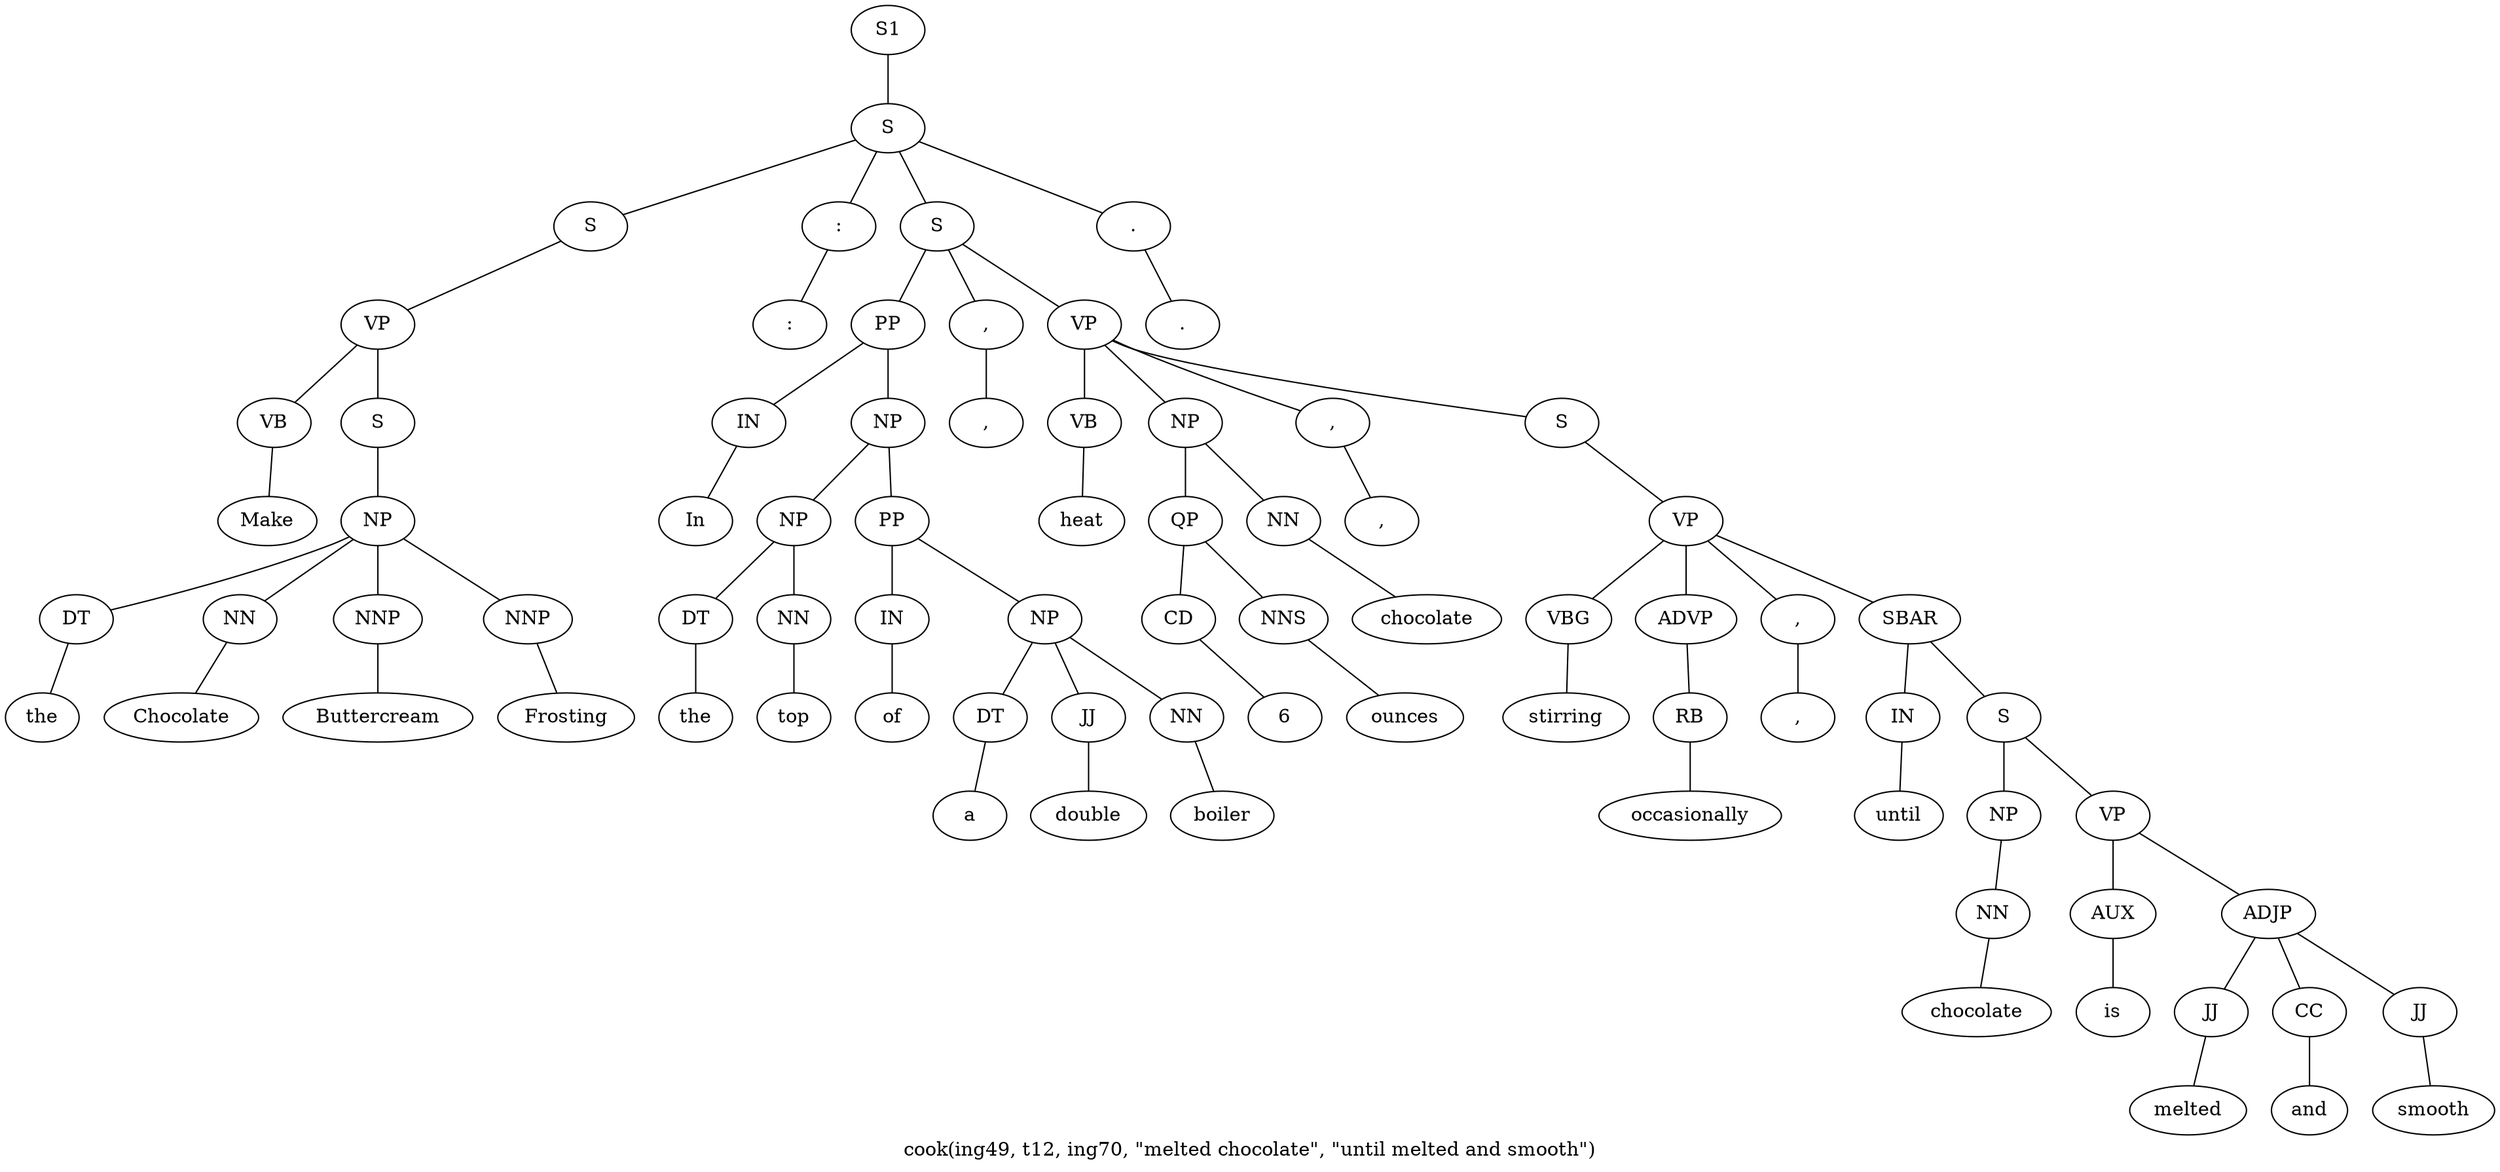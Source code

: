 graph SyntaxGraph {
	label = "cook(ing49, t12, ing70, \"melted chocolate\", \"until melted and smooth\")";
	Node0 [label="S1"];
	Node1 [label="S"];
	Node2 [label="S"];
	Node3 [label="VP"];
	Node4 [label="VB"];
	Node5 [label="Make"];
	Node6 [label="S"];
	Node7 [label="NP"];
	Node8 [label="DT"];
	Node9 [label="the"];
	Node10 [label="NN"];
	Node11 [label="Chocolate"];
	Node12 [label="NNP"];
	Node13 [label="Buttercream"];
	Node14 [label="NNP"];
	Node15 [label="Frosting"];
	Node16 [label=":"];
	Node17 [label=":"];
	Node18 [label="S"];
	Node19 [label="PP"];
	Node20 [label="IN"];
	Node21 [label="In"];
	Node22 [label="NP"];
	Node23 [label="NP"];
	Node24 [label="DT"];
	Node25 [label="the"];
	Node26 [label="NN"];
	Node27 [label="top"];
	Node28 [label="PP"];
	Node29 [label="IN"];
	Node30 [label="of"];
	Node31 [label="NP"];
	Node32 [label="DT"];
	Node33 [label="a"];
	Node34 [label="JJ"];
	Node35 [label="double"];
	Node36 [label="NN"];
	Node37 [label="boiler"];
	Node38 [label=","];
	Node39 [label=","];
	Node40 [label="VP"];
	Node41 [label="VB"];
	Node42 [label="heat"];
	Node43 [label="NP"];
	Node44 [label="QP"];
	Node45 [label="CD"];
	Node46 [label="6"];
	Node47 [label="NNS"];
	Node48 [label="ounces"];
	Node49 [label="NN"];
	Node50 [label="chocolate"];
	Node51 [label=","];
	Node52 [label=","];
	Node53 [label="S"];
	Node54 [label="VP"];
	Node55 [label="VBG"];
	Node56 [label="stirring"];
	Node57 [label="ADVP"];
	Node58 [label="RB"];
	Node59 [label="occasionally"];
	Node60 [label=","];
	Node61 [label=","];
	Node62 [label="SBAR"];
	Node63 [label="IN"];
	Node64 [label="until"];
	Node65 [label="S"];
	Node66 [label="NP"];
	Node67 [label="NN"];
	Node68 [label="chocolate"];
	Node69 [label="VP"];
	Node70 [label="AUX"];
	Node71 [label="is"];
	Node72 [label="ADJP"];
	Node73 [label="JJ"];
	Node74 [label="melted"];
	Node75 [label="CC"];
	Node76 [label="and"];
	Node77 [label="JJ"];
	Node78 [label="smooth"];
	Node79 [label="."];
	Node80 [label="."];

	Node0 -- Node1;
	Node1 -- Node2;
	Node1 -- Node16;
	Node1 -- Node18;
	Node1 -- Node79;
	Node2 -- Node3;
	Node3 -- Node4;
	Node3 -- Node6;
	Node4 -- Node5;
	Node6 -- Node7;
	Node7 -- Node8;
	Node7 -- Node10;
	Node7 -- Node12;
	Node7 -- Node14;
	Node8 -- Node9;
	Node10 -- Node11;
	Node12 -- Node13;
	Node14 -- Node15;
	Node16 -- Node17;
	Node18 -- Node19;
	Node18 -- Node38;
	Node18 -- Node40;
	Node19 -- Node20;
	Node19 -- Node22;
	Node20 -- Node21;
	Node22 -- Node23;
	Node22 -- Node28;
	Node23 -- Node24;
	Node23 -- Node26;
	Node24 -- Node25;
	Node26 -- Node27;
	Node28 -- Node29;
	Node28 -- Node31;
	Node29 -- Node30;
	Node31 -- Node32;
	Node31 -- Node34;
	Node31 -- Node36;
	Node32 -- Node33;
	Node34 -- Node35;
	Node36 -- Node37;
	Node38 -- Node39;
	Node40 -- Node41;
	Node40 -- Node43;
	Node40 -- Node51;
	Node40 -- Node53;
	Node41 -- Node42;
	Node43 -- Node44;
	Node43 -- Node49;
	Node44 -- Node45;
	Node44 -- Node47;
	Node45 -- Node46;
	Node47 -- Node48;
	Node49 -- Node50;
	Node51 -- Node52;
	Node53 -- Node54;
	Node54 -- Node55;
	Node54 -- Node57;
	Node54 -- Node60;
	Node54 -- Node62;
	Node55 -- Node56;
	Node57 -- Node58;
	Node58 -- Node59;
	Node60 -- Node61;
	Node62 -- Node63;
	Node62 -- Node65;
	Node63 -- Node64;
	Node65 -- Node66;
	Node65 -- Node69;
	Node66 -- Node67;
	Node67 -- Node68;
	Node69 -- Node70;
	Node69 -- Node72;
	Node70 -- Node71;
	Node72 -- Node73;
	Node72 -- Node75;
	Node72 -- Node77;
	Node73 -- Node74;
	Node75 -- Node76;
	Node77 -- Node78;
	Node79 -- Node80;
}